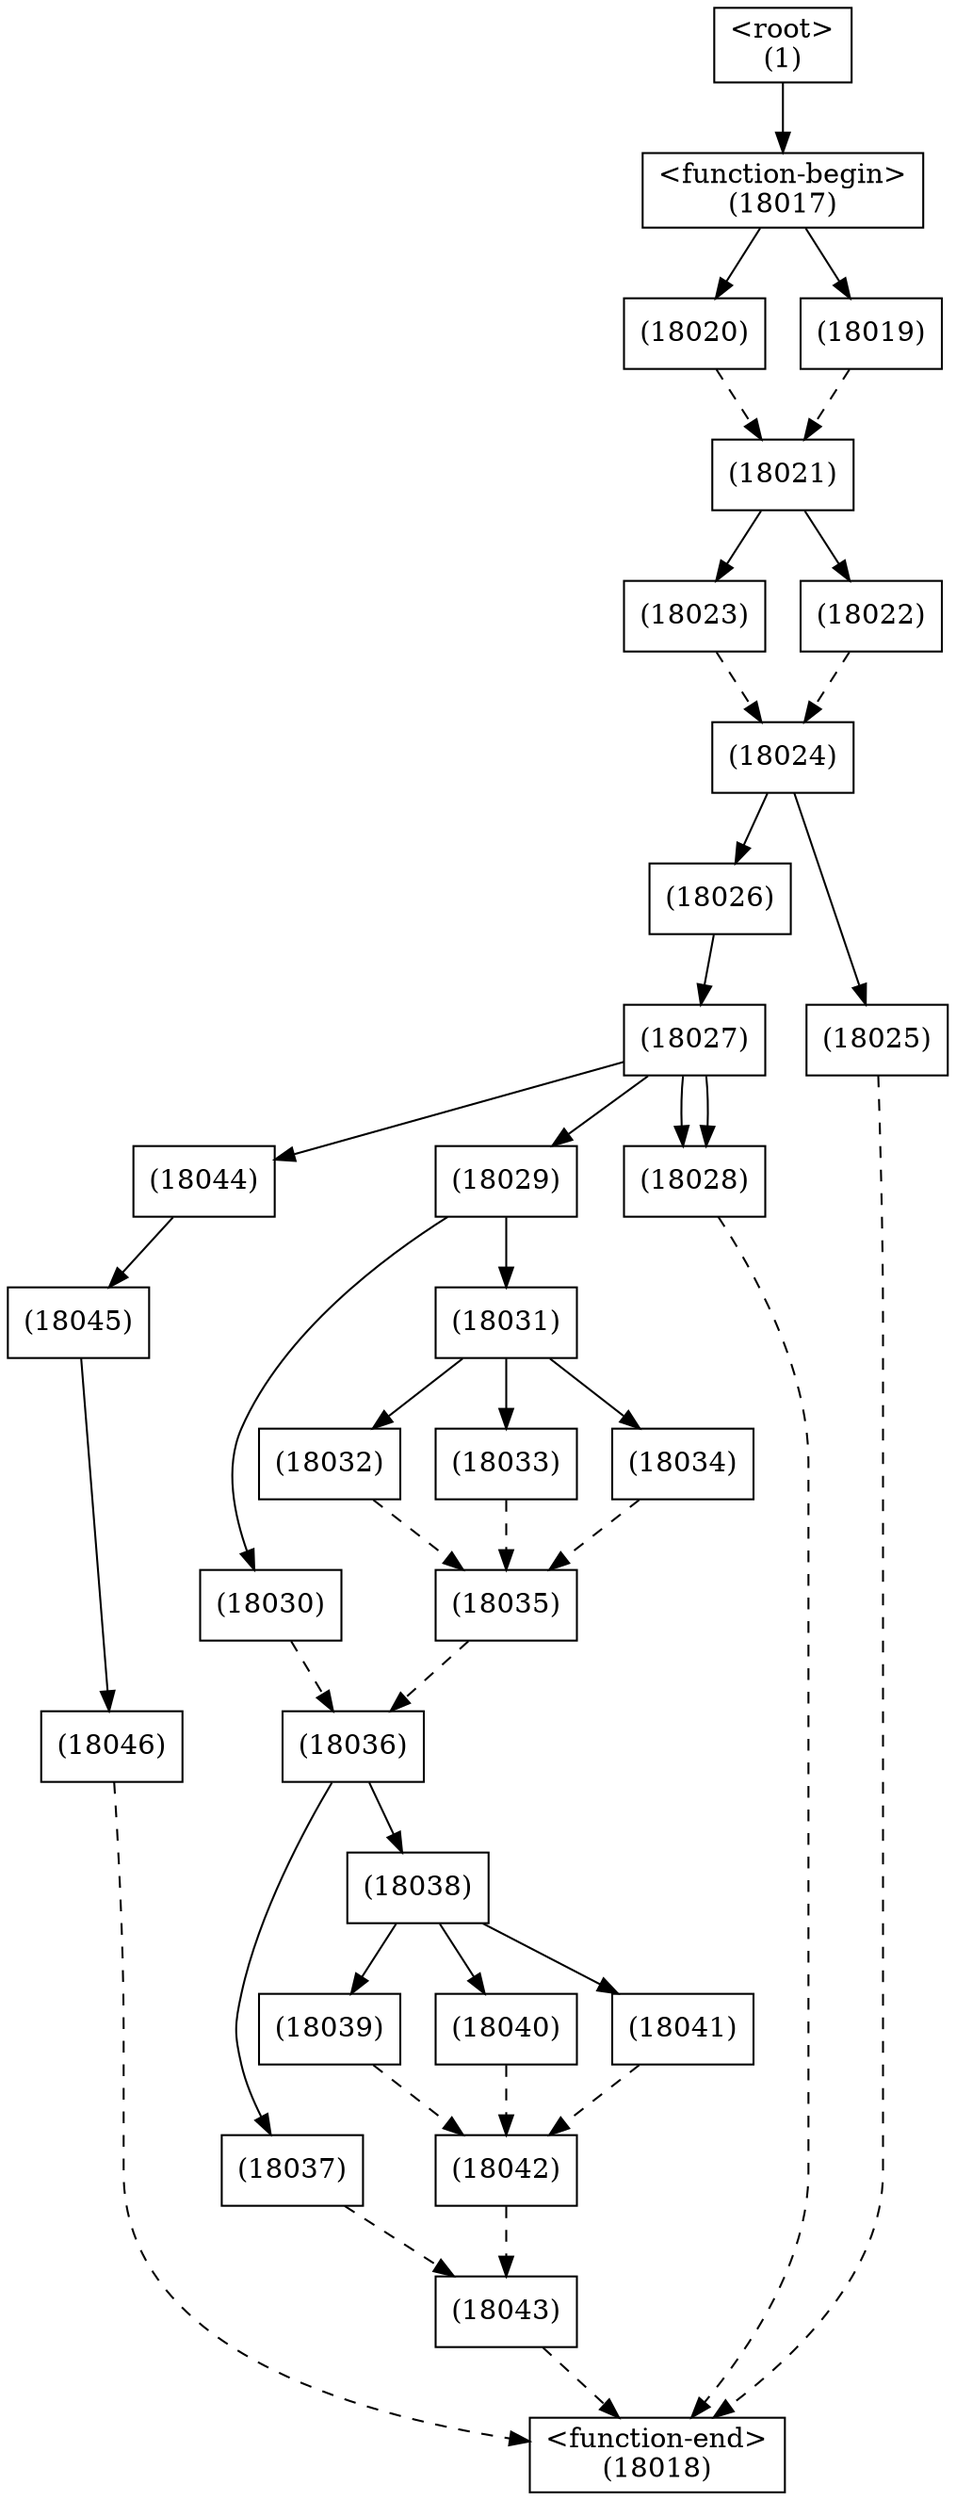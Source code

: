 digraph graphname {
n18046 [shape=box,label="(18046)"];
n18045 -> n18046[style="solid"];
n18045 [shape=box,label="(18045)"];
n18044 -> n18045[style="solid"];
n18044 [shape=box,label="(18044)"];
n18027 -> n18044[style="solid"];
n18043 [shape=box,label="(18043)"];
n18042 -> n18043[style="dashed"];
n18037 -> n18043[style="dashed"];
n18042 [shape=box,label="(18042)"];
n18039 -> n18042[style="dashed"];
n18040 -> n18042[style="dashed"];
n18041 -> n18042[style="dashed"];
n18041 [shape=box,label="(18041)"];
n18038 -> n18041[style="solid"];
n18040 [shape=box,label="(18040)"];
n18038 -> n18040[style="solid"];
n18039 [shape=box,label="(18039)"];
n18038 -> n18039[style="solid"];
n18038 [shape=box,label="(18038)"];
n18036 -> n18038[style="solid"];
n18037 [shape=box,label="(18037)"];
n18036 -> n18037[style="solid"];
n18036 [shape=box,label="(18036)"];
n18035 -> n18036[style="dashed"];
n18030 -> n18036[style="dashed"];
n18035 [shape=box,label="(18035)"];
n18032 -> n18035[style="dashed"];
n18033 -> n18035[style="dashed"];
n18034 -> n18035[style="dashed"];
n18034 [shape=box,label="(18034)"];
n18031 -> n18034[style="solid"];
n18033 [shape=box,label="(18033)"];
n18031 -> n18033[style="solid"];
n18032 [shape=box,label="(18032)"];
n18031 -> n18032[style="solid"];
n18031 [shape=box,label="(18031)"];
n18029 -> n18031[style="solid"];
n18030 [shape=box,label="(18030)"];
n18029 -> n18030[style="solid"];
n18029 [shape=box,label="(18029)"];
n18027 -> n18029[style="solid"];
n18028 [shape=box,label="(18028)"];
n18027 -> n18028[style="solid"];
n18027 -> n18028[style="solid"];
n18027 [shape=box,label="(18027)"];
n18026 -> n18027[style="solid"];
n18026 [shape=box,label="(18026)"];
n18024 -> n18026[style="solid"];
n18025 [shape=box,label="(18025)"];
n18024 -> n18025[style="solid"];
n18024 [shape=box,label="(18024)"];
n18023 -> n18024[style="dashed"];
n18022 -> n18024[style="dashed"];
n18023 [shape=box,label="(18023)"];
n18021 -> n18023[style="solid"];
n18022 [shape=box,label="(18022)"];
n18021 -> n18022[style="solid"];
n18021 [shape=box,label="(18021)"];
n18020 -> n18021[style="dashed"];
n18019 -> n18021[style="dashed"];
n18020 [shape=box,label="(18020)"];
n18017 -> n18020[style="solid"];
n18019 [shape=box,label="(18019)"];
n18017 -> n18019[style="solid"];
n18018 [shape=box,label="<function-end>
(18018)"];
n18046 -> n18018[style="dashed"];
n18043 -> n18018[style="dashed"];
n18028 -> n18018[style="dashed"];
n18025 -> n18018[style="dashed"];
n18017 [shape=box,label="<function-begin>
(18017)"];
n1 -> n18017[style="solid"];
n1 [shape=box,label="<root>
(1)"];
}

